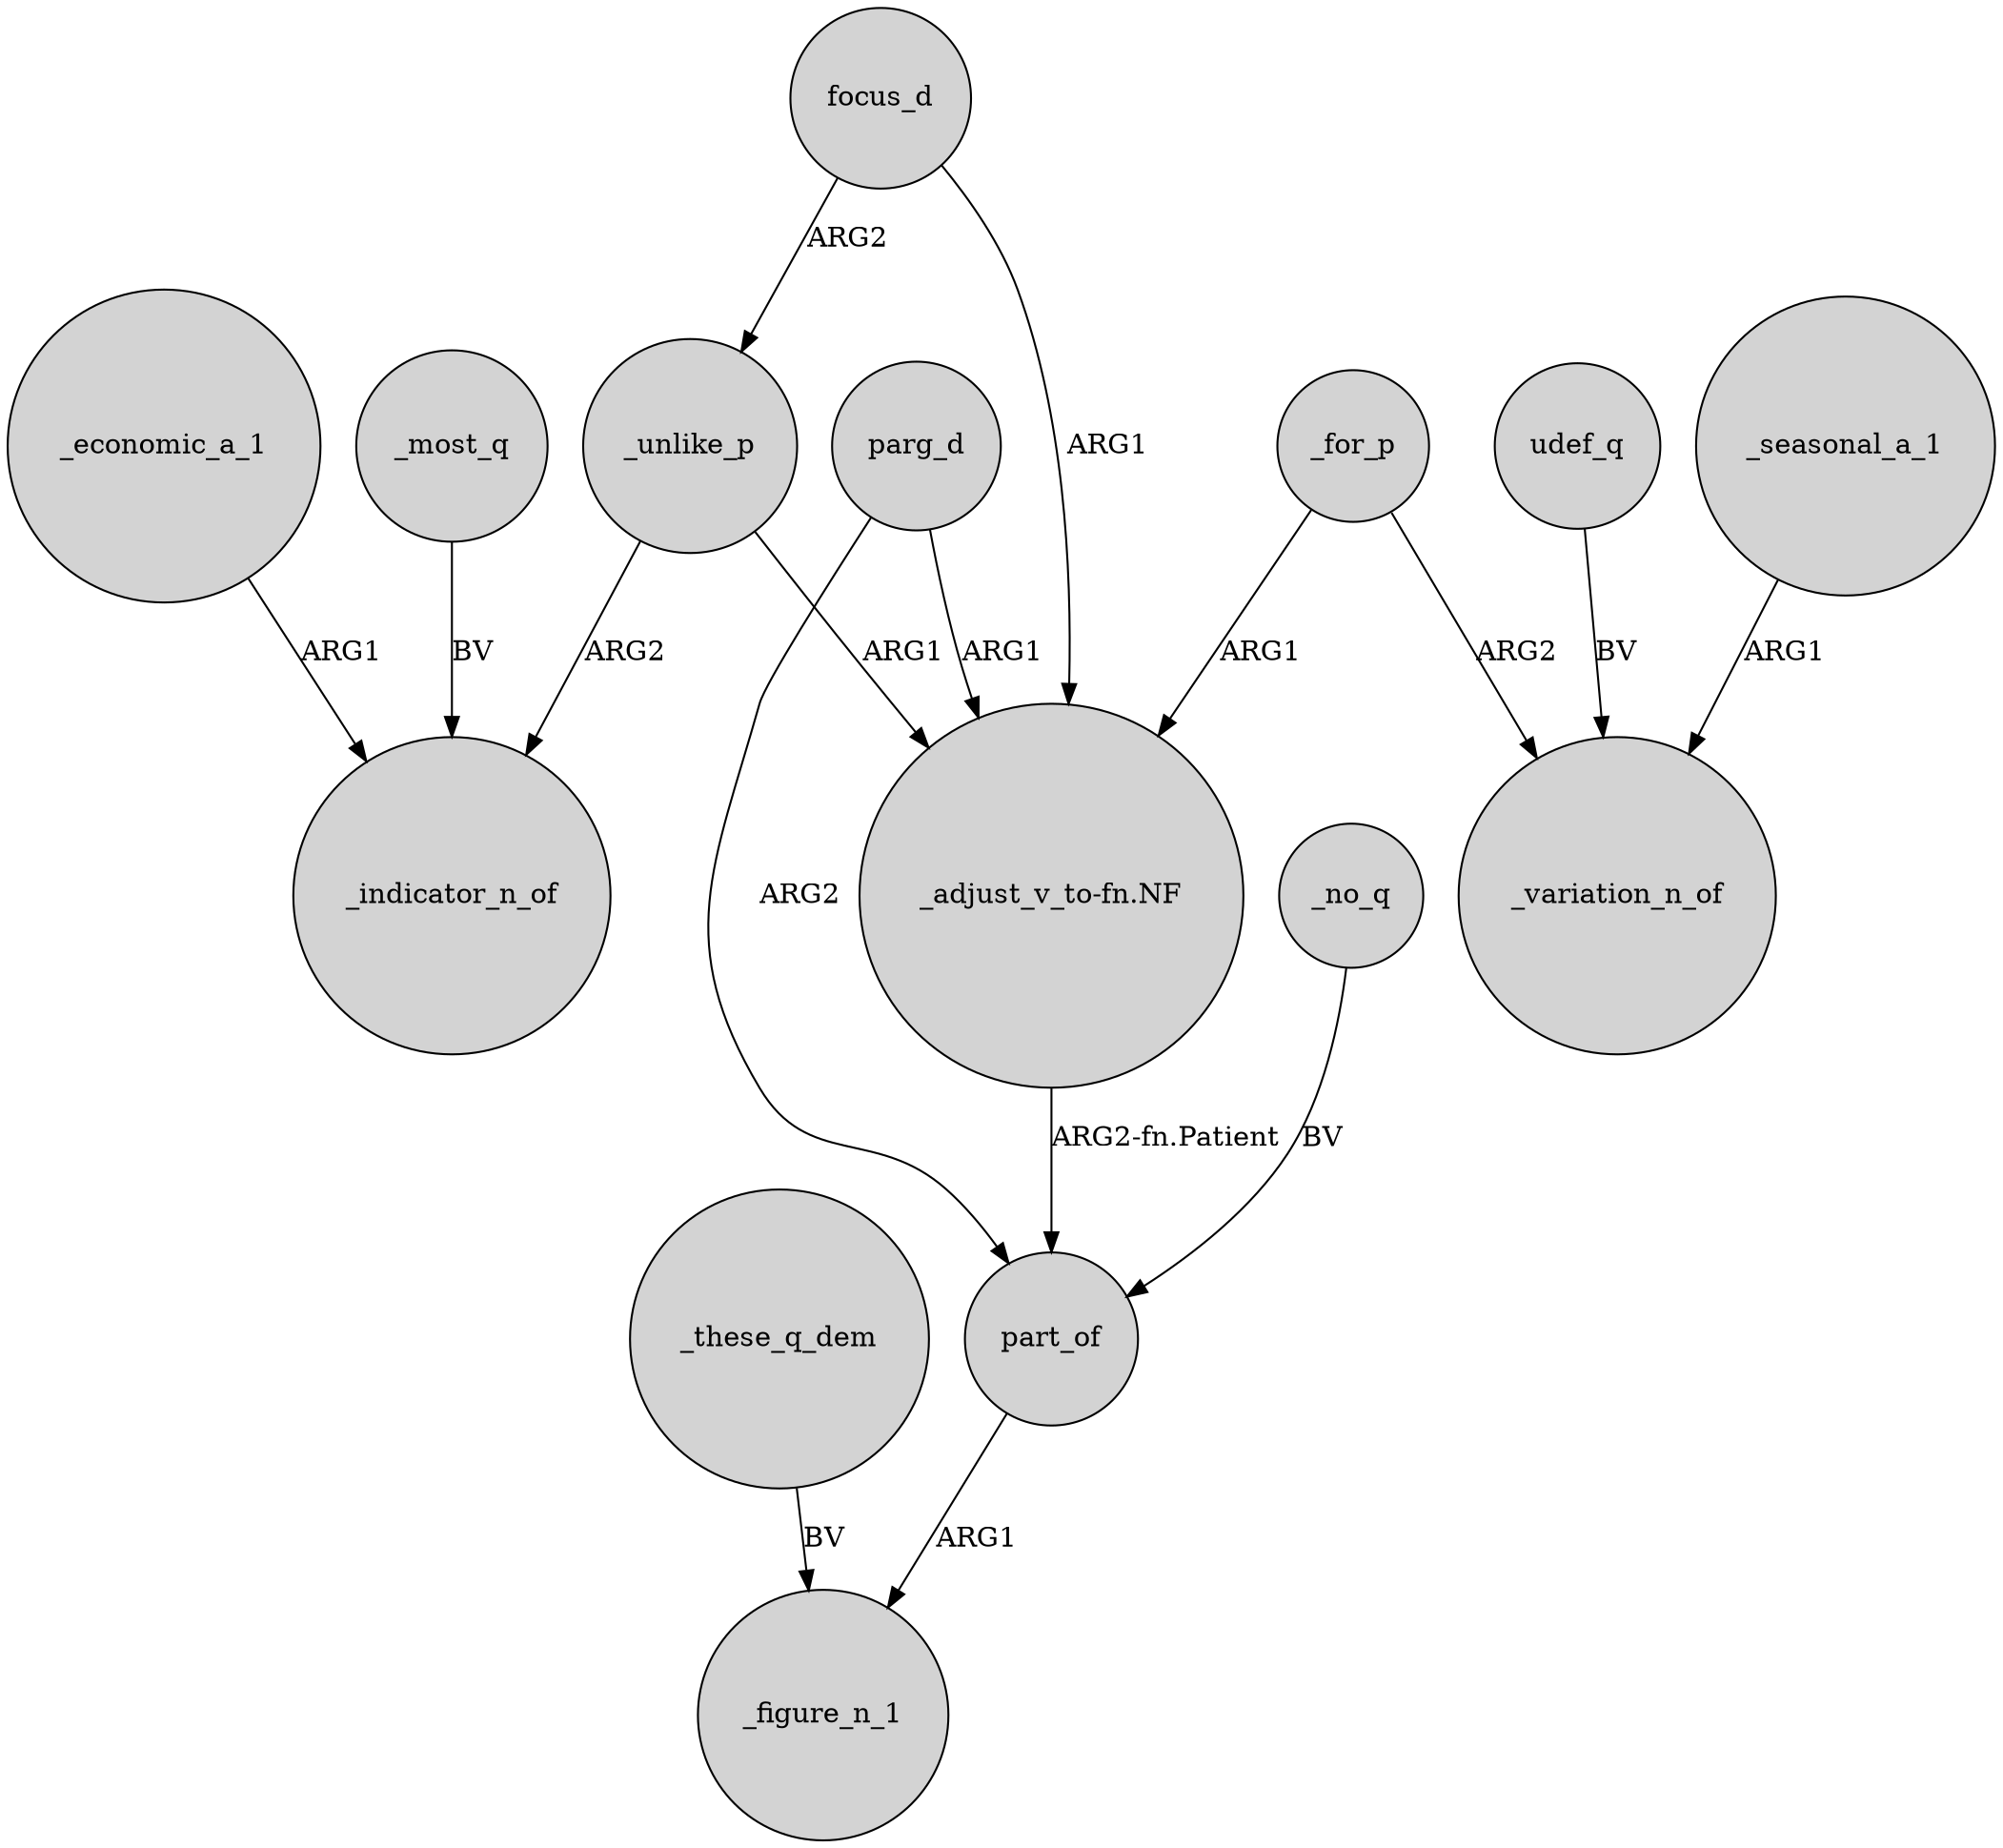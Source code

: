 digraph {
	node [shape=circle style=filled]
	_economic_a_1 -> _indicator_n_of [label=ARG1]
	_these_q_dem -> _figure_n_1 [label=BV]
	part_of -> _figure_n_1 [label=ARG1]
	_seasonal_a_1 -> _variation_n_of [label=ARG1]
	focus_d -> _unlike_p [label=ARG2]
	parg_d -> "_adjust_v_to-fn.NF" [label=ARG1]
	_for_p -> "_adjust_v_to-fn.NF" [label=ARG1]
	_unlike_p -> _indicator_n_of [label=ARG2]
	parg_d -> part_of [label=ARG2]
	focus_d -> "_adjust_v_to-fn.NF" [label=ARG1]
	_most_q -> _indicator_n_of [label=BV]
	"_adjust_v_to-fn.NF" -> part_of [label="ARG2-fn.Patient"]
	udef_q -> _variation_n_of [label=BV]
	_unlike_p -> "_adjust_v_to-fn.NF" [label=ARG1]
	_for_p -> _variation_n_of [label=ARG2]
	_no_q -> part_of [label=BV]
}
